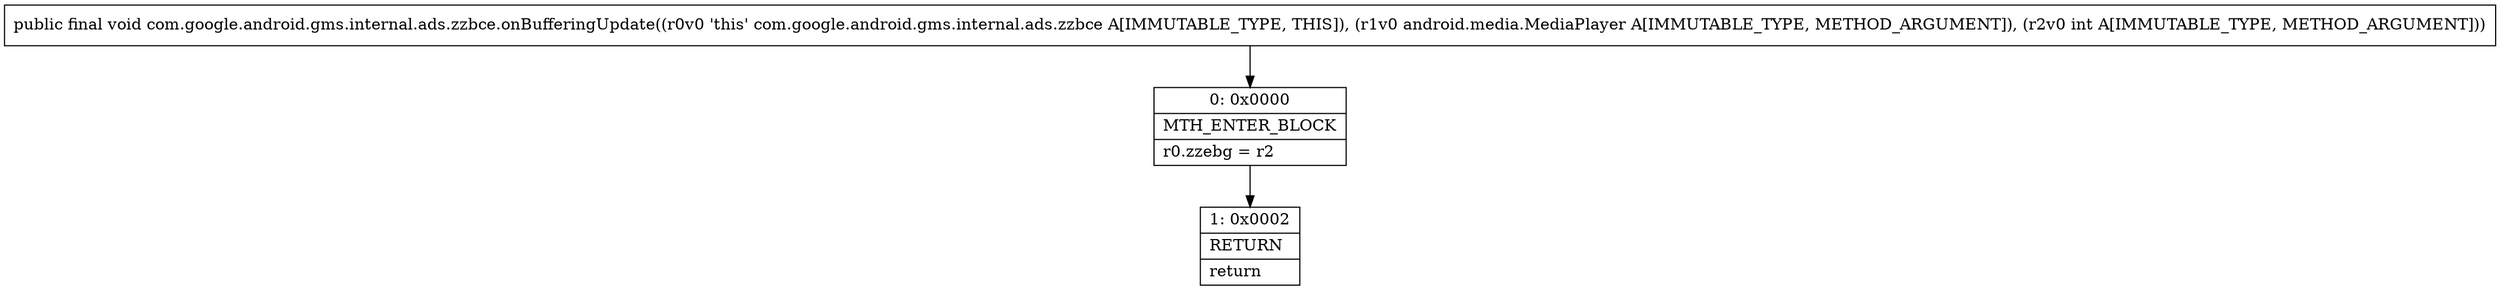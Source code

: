 digraph "CFG forcom.google.android.gms.internal.ads.zzbce.onBufferingUpdate(Landroid\/media\/MediaPlayer;I)V" {
Node_0 [shape=record,label="{0\:\ 0x0000|MTH_ENTER_BLOCK\l|r0.zzebg = r2\l}"];
Node_1 [shape=record,label="{1\:\ 0x0002|RETURN\l|return\l}"];
MethodNode[shape=record,label="{public final void com.google.android.gms.internal.ads.zzbce.onBufferingUpdate((r0v0 'this' com.google.android.gms.internal.ads.zzbce A[IMMUTABLE_TYPE, THIS]), (r1v0 android.media.MediaPlayer A[IMMUTABLE_TYPE, METHOD_ARGUMENT]), (r2v0 int A[IMMUTABLE_TYPE, METHOD_ARGUMENT])) }"];
MethodNode -> Node_0;
Node_0 -> Node_1;
}

